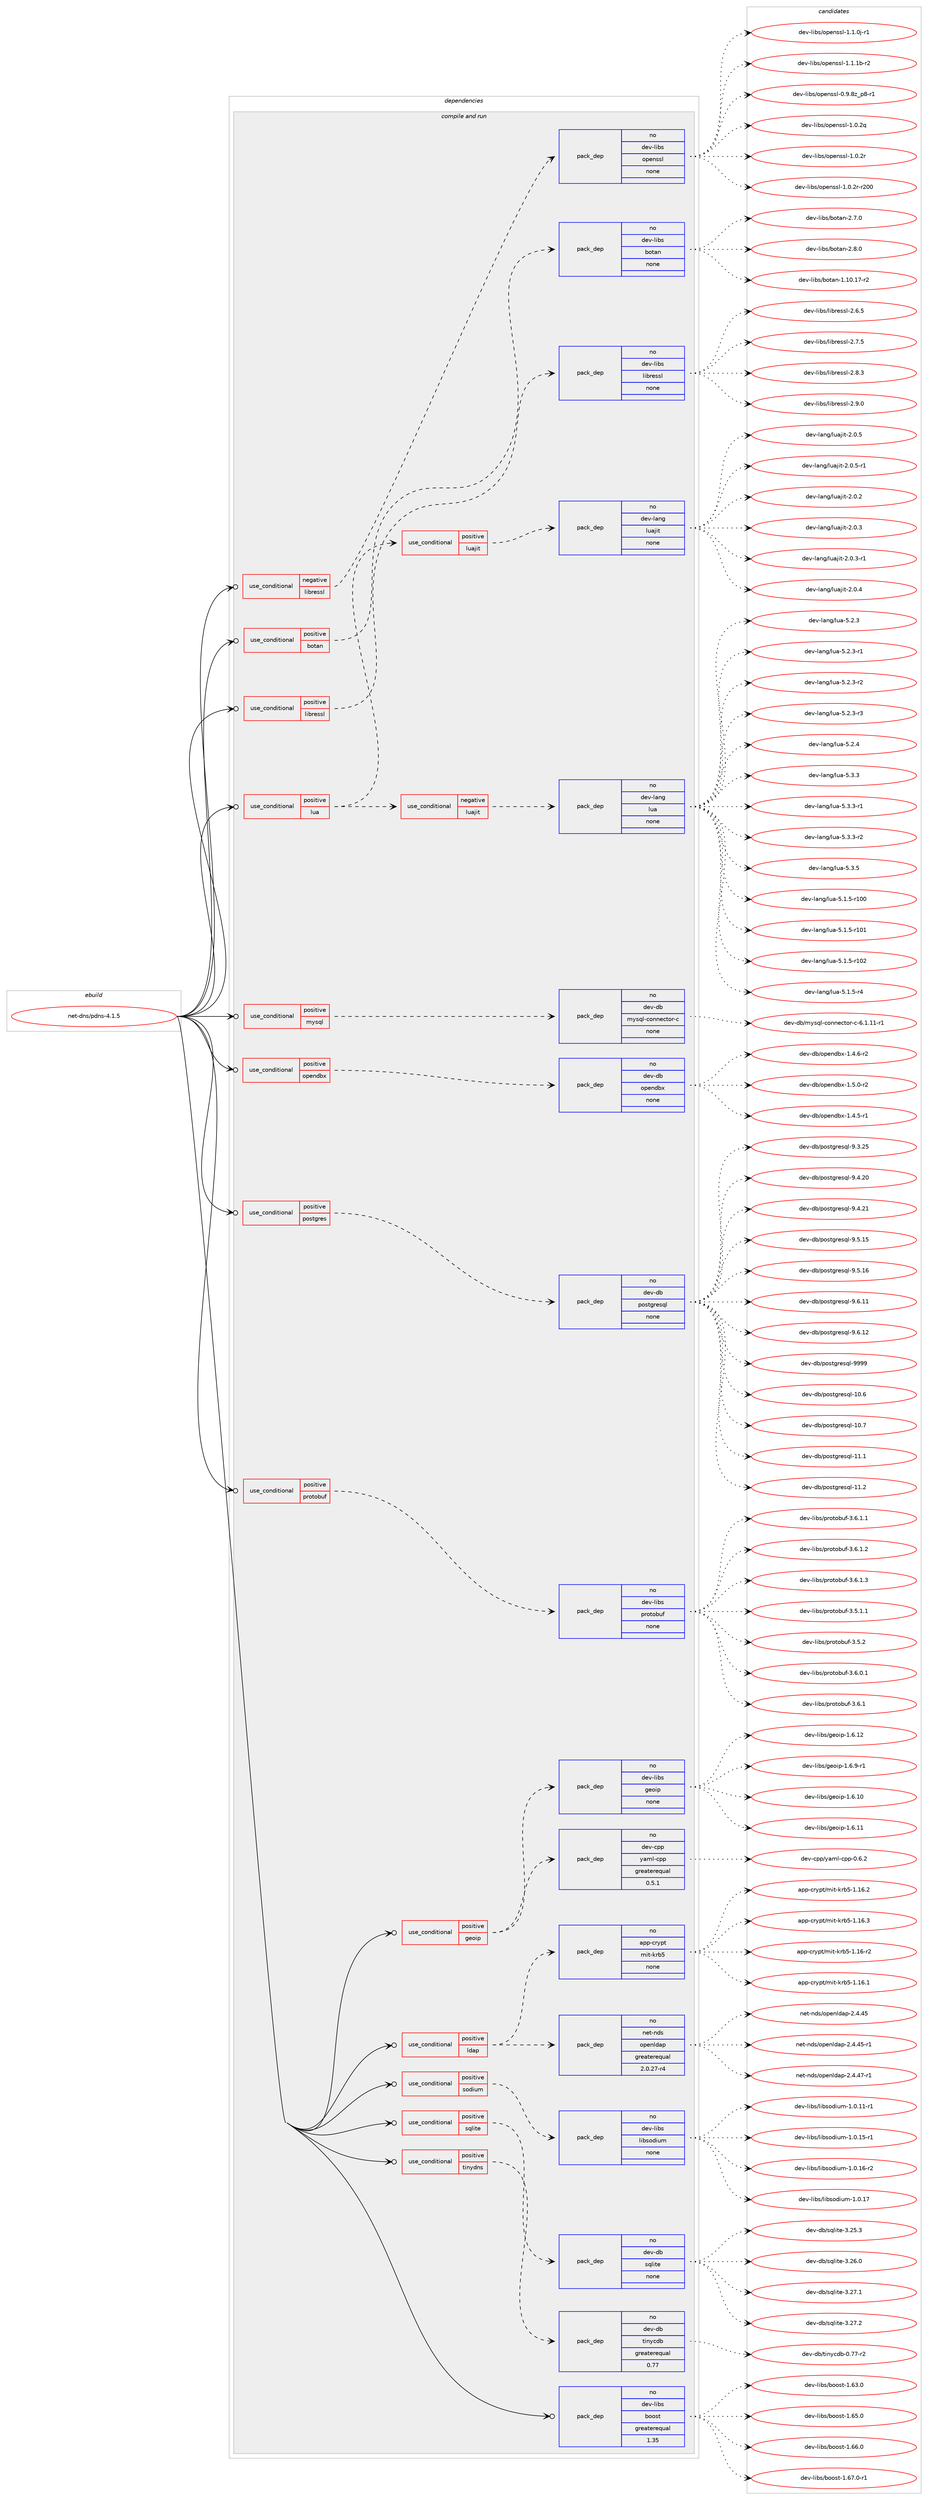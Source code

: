 digraph prolog {

# *************
# Graph options
# *************

newrank=true;
concentrate=true;
compound=true;
graph [rankdir=LR,fontname=Helvetica,fontsize=10,ranksep=1.5];#, ranksep=2.5, nodesep=0.2];
edge  [arrowhead=vee];
node  [fontname=Helvetica,fontsize=10];

# **********
# The ebuild
# **********

subgraph cluster_leftcol {
color=gray;
rank=same;
label=<<i>ebuild</i>>;
id [label="net-dns/pdns-4.1.5", color=red, width=4, href="../net-dns/pdns-4.1.5.svg"];
}

# ****************
# The dependencies
# ****************

subgraph cluster_midcol {
color=gray;
label=<<i>dependencies</i>>;
subgraph cluster_compile {
fillcolor="#eeeeee";
style=filled;
label=<<i>compile</i>>;
}
subgraph cluster_compileandrun {
fillcolor="#eeeeee";
style=filled;
label=<<i>compile and run</i>>;
subgraph cond444028 {
dependency1651117 [label=<<TABLE BORDER="0" CELLBORDER="1" CELLSPACING="0" CELLPADDING="4"><TR><TD ROWSPAN="3" CELLPADDING="10">use_conditional</TD></TR><TR><TD>negative</TD></TR><TR><TD>libressl</TD></TR></TABLE>>, shape=none, color=red];
subgraph pack1180353 {
dependency1651118 [label=<<TABLE BORDER="0" CELLBORDER="1" CELLSPACING="0" CELLPADDING="4" WIDTH="220"><TR><TD ROWSPAN="6" CELLPADDING="30">pack_dep</TD></TR><TR><TD WIDTH="110">no</TD></TR><TR><TD>dev-libs</TD></TR><TR><TD>openssl</TD></TR><TR><TD>none</TD></TR><TR><TD></TD></TR></TABLE>>, shape=none, color=blue];
}
dependency1651117:e -> dependency1651118:w [weight=20,style="dashed",arrowhead="vee"];
}
id:e -> dependency1651117:w [weight=20,style="solid",arrowhead="odotvee"];
subgraph cond444029 {
dependency1651119 [label=<<TABLE BORDER="0" CELLBORDER="1" CELLSPACING="0" CELLPADDING="4"><TR><TD ROWSPAN="3" CELLPADDING="10">use_conditional</TD></TR><TR><TD>positive</TD></TR><TR><TD>botan</TD></TR></TABLE>>, shape=none, color=red];
subgraph pack1180354 {
dependency1651120 [label=<<TABLE BORDER="0" CELLBORDER="1" CELLSPACING="0" CELLPADDING="4" WIDTH="220"><TR><TD ROWSPAN="6" CELLPADDING="30">pack_dep</TD></TR><TR><TD WIDTH="110">no</TD></TR><TR><TD>dev-libs</TD></TR><TR><TD>botan</TD></TR><TR><TD>none</TD></TR><TR><TD></TD></TR></TABLE>>, shape=none, color=blue];
}
dependency1651119:e -> dependency1651120:w [weight=20,style="dashed",arrowhead="vee"];
}
id:e -> dependency1651119:w [weight=20,style="solid",arrowhead="odotvee"];
subgraph cond444030 {
dependency1651121 [label=<<TABLE BORDER="0" CELLBORDER="1" CELLSPACING="0" CELLPADDING="4"><TR><TD ROWSPAN="3" CELLPADDING="10">use_conditional</TD></TR><TR><TD>positive</TD></TR><TR><TD>geoip</TD></TR></TABLE>>, shape=none, color=red];
subgraph pack1180355 {
dependency1651122 [label=<<TABLE BORDER="0" CELLBORDER="1" CELLSPACING="0" CELLPADDING="4" WIDTH="220"><TR><TD ROWSPAN="6" CELLPADDING="30">pack_dep</TD></TR><TR><TD WIDTH="110">no</TD></TR><TR><TD>dev-cpp</TD></TR><TR><TD>yaml-cpp</TD></TR><TR><TD>greaterequal</TD></TR><TR><TD>0.5.1</TD></TR></TABLE>>, shape=none, color=blue];
}
dependency1651121:e -> dependency1651122:w [weight=20,style="dashed",arrowhead="vee"];
subgraph pack1180356 {
dependency1651123 [label=<<TABLE BORDER="0" CELLBORDER="1" CELLSPACING="0" CELLPADDING="4" WIDTH="220"><TR><TD ROWSPAN="6" CELLPADDING="30">pack_dep</TD></TR><TR><TD WIDTH="110">no</TD></TR><TR><TD>dev-libs</TD></TR><TR><TD>geoip</TD></TR><TR><TD>none</TD></TR><TR><TD></TD></TR></TABLE>>, shape=none, color=blue];
}
dependency1651121:e -> dependency1651123:w [weight=20,style="dashed",arrowhead="vee"];
}
id:e -> dependency1651121:w [weight=20,style="solid",arrowhead="odotvee"];
subgraph cond444031 {
dependency1651124 [label=<<TABLE BORDER="0" CELLBORDER="1" CELLSPACING="0" CELLPADDING="4"><TR><TD ROWSPAN="3" CELLPADDING="10">use_conditional</TD></TR><TR><TD>positive</TD></TR><TR><TD>ldap</TD></TR></TABLE>>, shape=none, color=red];
subgraph pack1180357 {
dependency1651125 [label=<<TABLE BORDER="0" CELLBORDER="1" CELLSPACING="0" CELLPADDING="4" WIDTH="220"><TR><TD ROWSPAN="6" CELLPADDING="30">pack_dep</TD></TR><TR><TD WIDTH="110">no</TD></TR><TR><TD>net-nds</TD></TR><TR><TD>openldap</TD></TR><TR><TD>greaterequal</TD></TR><TR><TD>2.0.27-r4</TD></TR></TABLE>>, shape=none, color=blue];
}
dependency1651124:e -> dependency1651125:w [weight=20,style="dashed",arrowhead="vee"];
subgraph pack1180358 {
dependency1651126 [label=<<TABLE BORDER="0" CELLBORDER="1" CELLSPACING="0" CELLPADDING="4" WIDTH="220"><TR><TD ROWSPAN="6" CELLPADDING="30">pack_dep</TD></TR><TR><TD WIDTH="110">no</TD></TR><TR><TD>app-crypt</TD></TR><TR><TD>mit-krb5</TD></TR><TR><TD>none</TD></TR><TR><TD></TD></TR></TABLE>>, shape=none, color=blue];
}
dependency1651124:e -> dependency1651126:w [weight=20,style="dashed",arrowhead="vee"];
}
id:e -> dependency1651124:w [weight=20,style="solid",arrowhead="odotvee"];
subgraph cond444032 {
dependency1651127 [label=<<TABLE BORDER="0" CELLBORDER="1" CELLSPACING="0" CELLPADDING="4"><TR><TD ROWSPAN="3" CELLPADDING="10">use_conditional</TD></TR><TR><TD>positive</TD></TR><TR><TD>libressl</TD></TR></TABLE>>, shape=none, color=red];
subgraph pack1180359 {
dependency1651128 [label=<<TABLE BORDER="0" CELLBORDER="1" CELLSPACING="0" CELLPADDING="4" WIDTH="220"><TR><TD ROWSPAN="6" CELLPADDING="30">pack_dep</TD></TR><TR><TD WIDTH="110">no</TD></TR><TR><TD>dev-libs</TD></TR><TR><TD>libressl</TD></TR><TR><TD>none</TD></TR><TR><TD></TD></TR></TABLE>>, shape=none, color=blue];
}
dependency1651127:e -> dependency1651128:w [weight=20,style="dashed",arrowhead="vee"];
}
id:e -> dependency1651127:w [weight=20,style="solid",arrowhead="odotvee"];
subgraph cond444033 {
dependency1651129 [label=<<TABLE BORDER="0" CELLBORDER="1" CELLSPACING="0" CELLPADDING="4"><TR><TD ROWSPAN="3" CELLPADDING="10">use_conditional</TD></TR><TR><TD>positive</TD></TR><TR><TD>lua</TD></TR></TABLE>>, shape=none, color=red];
subgraph cond444034 {
dependency1651130 [label=<<TABLE BORDER="0" CELLBORDER="1" CELLSPACING="0" CELLPADDING="4"><TR><TD ROWSPAN="3" CELLPADDING="10">use_conditional</TD></TR><TR><TD>negative</TD></TR><TR><TD>luajit</TD></TR></TABLE>>, shape=none, color=red];
subgraph pack1180360 {
dependency1651131 [label=<<TABLE BORDER="0" CELLBORDER="1" CELLSPACING="0" CELLPADDING="4" WIDTH="220"><TR><TD ROWSPAN="6" CELLPADDING="30">pack_dep</TD></TR><TR><TD WIDTH="110">no</TD></TR><TR><TD>dev-lang</TD></TR><TR><TD>lua</TD></TR><TR><TD>none</TD></TR><TR><TD></TD></TR></TABLE>>, shape=none, color=blue];
}
dependency1651130:e -> dependency1651131:w [weight=20,style="dashed",arrowhead="vee"];
}
dependency1651129:e -> dependency1651130:w [weight=20,style="dashed",arrowhead="vee"];
subgraph cond444035 {
dependency1651132 [label=<<TABLE BORDER="0" CELLBORDER="1" CELLSPACING="0" CELLPADDING="4"><TR><TD ROWSPAN="3" CELLPADDING="10">use_conditional</TD></TR><TR><TD>positive</TD></TR><TR><TD>luajit</TD></TR></TABLE>>, shape=none, color=red];
subgraph pack1180361 {
dependency1651133 [label=<<TABLE BORDER="0" CELLBORDER="1" CELLSPACING="0" CELLPADDING="4" WIDTH="220"><TR><TD ROWSPAN="6" CELLPADDING="30">pack_dep</TD></TR><TR><TD WIDTH="110">no</TD></TR><TR><TD>dev-lang</TD></TR><TR><TD>luajit</TD></TR><TR><TD>none</TD></TR><TR><TD></TD></TR></TABLE>>, shape=none, color=blue];
}
dependency1651132:e -> dependency1651133:w [weight=20,style="dashed",arrowhead="vee"];
}
dependency1651129:e -> dependency1651132:w [weight=20,style="dashed",arrowhead="vee"];
}
id:e -> dependency1651129:w [weight=20,style="solid",arrowhead="odotvee"];
subgraph cond444036 {
dependency1651134 [label=<<TABLE BORDER="0" CELLBORDER="1" CELLSPACING="0" CELLPADDING="4"><TR><TD ROWSPAN="3" CELLPADDING="10">use_conditional</TD></TR><TR><TD>positive</TD></TR><TR><TD>mysql</TD></TR></TABLE>>, shape=none, color=red];
subgraph pack1180362 {
dependency1651135 [label=<<TABLE BORDER="0" CELLBORDER="1" CELLSPACING="0" CELLPADDING="4" WIDTH="220"><TR><TD ROWSPAN="6" CELLPADDING="30">pack_dep</TD></TR><TR><TD WIDTH="110">no</TD></TR><TR><TD>dev-db</TD></TR><TR><TD>mysql-connector-c</TD></TR><TR><TD>none</TD></TR><TR><TD></TD></TR></TABLE>>, shape=none, color=blue];
}
dependency1651134:e -> dependency1651135:w [weight=20,style="dashed",arrowhead="vee"];
}
id:e -> dependency1651134:w [weight=20,style="solid",arrowhead="odotvee"];
subgraph cond444037 {
dependency1651136 [label=<<TABLE BORDER="0" CELLBORDER="1" CELLSPACING="0" CELLPADDING="4"><TR><TD ROWSPAN="3" CELLPADDING="10">use_conditional</TD></TR><TR><TD>positive</TD></TR><TR><TD>opendbx</TD></TR></TABLE>>, shape=none, color=red];
subgraph pack1180363 {
dependency1651137 [label=<<TABLE BORDER="0" CELLBORDER="1" CELLSPACING="0" CELLPADDING="4" WIDTH="220"><TR><TD ROWSPAN="6" CELLPADDING="30">pack_dep</TD></TR><TR><TD WIDTH="110">no</TD></TR><TR><TD>dev-db</TD></TR><TR><TD>opendbx</TD></TR><TR><TD>none</TD></TR><TR><TD></TD></TR></TABLE>>, shape=none, color=blue];
}
dependency1651136:e -> dependency1651137:w [weight=20,style="dashed",arrowhead="vee"];
}
id:e -> dependency1651136:w [weight=20,style="solid",arrowhead="odotvee"];
subgraph cond444038 {
dependency1651138 [label=<<TABLE BORDER="0" CELLBORDER="1" CELLSPACING="0" CELLPADDING="4"><TR><TD ROWSPAN="3" CELLPADDING="10">use_conditional</TD></TR><TR><TD>positive</TD></TR><TR><TD>postgres</TD></TR></TABLE>>, shape=none, color=red];
subgraph pack1180364 {
dependency1651139 [label=<<TABLE BORDER="0" CELLBORDER="1" CELLSPACING="0" CELLPADDING="4" WIDTH="220"><TR><TD ROWSPAN="6" CELLPADDING="30">pack_dep</TD></TR><TR><TD WIDTH="110">no</TD></TR><TR><TD>dev-db</TD></TR><TR><TD>postgresql</TD></TR><TR><TD>none</TD></TR><TR><TD></TD></TR></TABLE>>, shape=none, color=blue];
}
dependency1651138:e -> dependency1651139:w [weight=20,style="dashed",arrowhead="vee"];
}
id:e -> dependency1651138:w [weight=20,style="solid",arrowhead="odotvee"];
subgraph cond444039 {
dependency1651140 [label=<<TABLE BORDER="0" CELLBORDER="1" CELLSPACING="0" CELLPADDING="4"><TR><TD ROWSPAN="3" CELLPADDING="10">use_conditional</TD></TR><TR><TD>positive</TD></TR><TR><TD>protobuf</TD></TR></TABLE>>, shape=none, color=red];
subgraph pack1180365 {
dependency1651141 [label=<<TABLE BORDER="0" CELLBORDER="1" CELLSPACING="0" CELLPADDING="4" WIDTH="220"><TR><TD ROWSPAN="6" CELLPADDING="30">pack_dep</TD></TR><TR><TD WIDTH="110">no</TD></TR><TR><TD>dev-libs</TD></TR><TR><TD>protobuf</TD></TR><TR><TD>none</TD></TR><TR><TD></TD></TR></TABLE>>, shape=none, color=blue];
}
dependency1651140:e -> dependency1651141:w [weight=20,style="dashed",arrowhead="vee"];
}
id:e -> dependency1651140:w [weight=20,style="solid",arrowhead="odotvee"];
subgraph cond444040 {
dependency1651142 [label=<<TABLE BORDER="0" CELLBORDER="1" CELLSPACING="0" CELLPADDING="4"><TR><TD ROWSPAN="3" CELLPADDING="10">use_conditional</TD></TR><TR><TD>positive</TD></TR><TR><TD>sodium</TD></TR></TABLE>>, shape=none, color=red];
subgraph pack1180366 {
dependency1651143 [label=<<TABLE BORDER="0" CELLBORDER="1" CELLSPACING="0" CELLPADDING="4" WIDTH="220"><TR><TD ROWSPAN="6" CELLPADDING="30">pack_dep</TD></TR><TR><TD WIDTH="110">no</TD></TR><TR><TD>dev-libs</TD></TR><TR><TD>libsodium</TD></TR><TR><TD>none</TD></TR><TR><TD></TD></TR></TABLE>>, shape=none, color=blue];
}
dependency1651142:e -> dependency1651143:w [weight=20,style="dashed",arrowhead="vee"];
}
id:e -> dependency1651142:w [weight=20,style="solid",arrowhead="odotvee"];
subgraph cond444041 {
dependency1651144 [label=<<TABLE BORDER="0" CELLBORDER="1" CELLSPACING="0" CELLPADDING="4"><TR><TD ROWSPAN="3" CELLPADDING="10">use_conditional</TD></TR><TR><TD>positive</TD></TR><TR><TD>sqlite</TD></TR></TABLE>>, shape=none, color=red];
subgraph pack1180367 {
dependency1651145 [label=<<TABLE BORDER="0" CELLBORDER="1" CELLSPACING="0" CELLPADDING="4" WIDTH="220"><TR><TD ROWSPAN="6" CELLPADDING="30">pack_dep</TD></TR><TR><TD WIDTH="110">no</TD></TR><TR><TD>dev-db</TD></TR><TR><TD>sqlite</TD></TR><TR><TD>none</TD></TR><TR><TD></TD></TR></TABLE>>, shape=none, color=blue];
}
dependency1651144:e -> dependency1651145:w [weight=20,style="dashed",arrowhead="vee"];
}
id:e -> dependency1651144:w [weight=20,style="solid",arrowhead="odotvee"];
subgraph cond444042 {
dependency1651146 [label=<<TABLE BORDER="0" CELLBORDER="1" CELLSPACING="0" CELLPADDING="4"><TR><TD ROWSPAN="3" CELLPADDING="10">use_conditional</TD></TR><TR><TD>positive</TD></TR><TR><TD>tinydns</TD></TR></TABLE>>, shape=none, color=red];
subgraph pack1180368 {
dependency1651147 [label=<<TABLE BORDER="0" CELLBORDER="1" CELLSPACING="0" CELLPADDING="4" WIDTH="220"><TR><TD ROWSPAN="6" CELLPADDING="30">pack_dep</TD></TR><TR><TD WIDTH="110">no</TD></TR><TR><TD>dev-db</TD></TR><TR><TD>tinycdb</TD></TR><TR><TD>greaterequal</TD></TR><TR><TD>0.77</TD></TR></TABLE>>, shape=none, color=blue];
}
dependency1651146:e -> dependency1651147:w [weight=20,style="dashed",arrowhead="vee"];
}
id:e -> dependency1651146:w [weight=20,style="solid",arrowhead="odotvee"];
subgraph pack1180369 {
dependency1651148 [label=<<TABLE BORDER="0" CELLBORDER="1" CELLSPACING="0" CELLPADDING="4" WIDTH="220"><TR><TD ROWSPAN="6" CELLPADDING="30">pack_dep</TD></TR><TR><TD WIDTH="110">no</TD></TR><TR><TD>dev-libs</TD></TR><TR><TD>boost</TD></TR><TR><TD>greaterequal</TD></TR><TR><TD>1.35</TD></TR></TABLE>>, shape=none, color=blue];
}
id:e -> dependency1651148:w [weight=20,style="solid",arrowhead="odotvee"];
}
subgraph cluster_run {
fillcolor="#eeeeee";
style=filled;
label=<<i>run</i>>;
}
}

# **************
# The candidates
# **************

subgraph cluster_choices {
rank=same;
color=gray;
label=<<i>candidates</i>>;

subgraph choice1180353 {
color=black;
nodesep=1;
choice10010111845108105981154711111210111011511510845484657465612295112564511449 [label="dev-libs/openssl-0.9.8z_p8-r1", color=red, width=4,href="../dev-libs/openssl-0.9.8z_p8-r1.svg"];
choice100101118451081059811547111112101110115115108454946484650113 [label="dev-libs/openssl-1.0.2q", color=red, width=4,href="../dev-libs/openssl-1.0.2q.svg"];
choice100101118451081059811547111112101110115115108454946484650114 [label="dev-libs/openssl-1.0.2r", color=red, width=4,href="../dev-libs/openssl-1.0.2r.svg"];
choice10010111845108105981154711111210111011511510845494648465011445114504848 [label="dev-libs/openssl-1.0.2r-r200", color=red, width=4,href="../dev-libs/openssl-1.0.2r-r200.svg"];
choice1001011184510810598115471111121011101151151084549464946481064511449 [label="dev-libs/openssl-1.1.0j-r1", color=red, width=4,href="../dev-libs/openssl-1.1.0j-r1.svg"];
choice100101118451081059811547111112101110115115108454946494649984511450 [label="dev-libs/openssl-1.1.1b-r2", color=red, width=4,href="../dev-libs/openssl-1.1.1b-r2.svg"];
dependency1651118:e -> choice10010111845108105981154711111210111011511510845484657465612295112564511449:w [style=dotted,weight="100"];
dependency1651118:e -> choice100101118451081059811547111112101110115115108454946484650113:w [style=dotted,weight="100"];
dependency1651118:e -> choice100101118451081059811547111112101110115115108454946484650114:w [style=dotted,weight="100"];
dependency1651118:e -> choice10010111845108105981154711111210111011511510845494648465011445114504848:w [style=dotted,weight="100"];
dependency1651118:e -> choice1001011184510810598115471111121011101151151084549464946481064511449:w [style=dotted,weight="100"];
dependency1651118:e -> choice100101118451081059811547111112101110115115108454946494649984511450:w [style=dotted,weight="100"];
}
subgraph choice1180354 {
color=black;
nodesep=1;
choice100101118451081059811547981111169711045494649484649554511450 [label="dev-libs/botan-1.10.17-r2", color=red, width=4,href="../dev-libs/botan-1.10.17-r2.svg"];
choice1001011184510810598115479811111697110455046554648 [label="dev-libs/botan-2.7.0", color=red, width=4,href="../dev-libs/botan-2.7.0.svg"];
choice1001011184510810598115479811111697110455046564648 [label="dev-libs/botan-2.8.0", color=red, width=4,href="../dev-libs/botan-2.8.0.svg"];
dependency1651120:e -> choice100101118451081059811547981111169711045494649484649554511450:w [style=dotted,weight="100"];
dependency1651120:e -> choice1001011184510810598115479811111697110455046554648:w [style=dotted,weight="100"];
dependency1651120:e -> choice1001011184510810598115479811111697110455046564648:w [style=dotted,weight="100"];
}
subgraph choice1180355 {
color=black;
nodesep=1;
choice100101118459911211247121971091084599112112454846544650 [label="dev-cpp/yaml-cpp-0.6.2", color=red, width=4,href="../dev-cpp/yaml-cpp-0.6.2.svg"];
dependency1651122:e -> choice100101118459911211247121971091084599112112454846544650:w [style=dotted,weight="100"];
}
subgraph choice1180356 {
color=black;
nodesep=1;
choice10010111845108105981154710310111110511245494654464948 [label="dev-libs/geoip-1.6.10", color=red, width=4,href="../dev-libs/geoip-1.6.10.svg"];
choice10010111845108105981154710310111110511245494654464949 [label="dev-libs/geoip-1.6.11", color=red, width=4,href="../dev-libs/geoip-1.6.11.svg"];
choice10010111845108105981154710310111110511245494654464950 [label="dev-libs/geoip-1.6.12", color=red, width=4,href="../dev-libs/geoip-1.6.12.svg"];
choice1001011184510810598115471031011111051124549465446574511449 [label="dev-libs/geoip-1.6.9-r1", color=red, width=4,href="../dev-libs/geoip-1.6.9-r1.svg"];
dependency1651123:e -> choice10010111845108105981154710310111110511245494654464948:w [style=dotted,weight="100"];
dependency1651123:e -> choice10010111845108105981154710310111110511245494654464949:w [style=dotted,weight="100"];
dependency1651123:e -> choice10010111845108105981154710310111110511245494654464950:w [style=dotted,weight="100"];
dependency1651123:e -> choice1001011184510810598115471031011111051124549465446574511449:w [style=dotted,weight="100"];
}
subgraph choice1180357 {
color=black;
nodesep=1;
choice11010111645110100115471111121011101081009711245504652465253 [label="net-nds/openldap-2.4.45", color=red, width=4,href="../net-nds/openldap-2.4.45.svg"];
choice110101116451101001154711111210111010810097112455046524652534511449 [label="net-nds/openldap-2.4.45-r1", color=red, width=4,href="../net-nds/openldap-2.4.45-r1.svg"];
choice110101116451101001154711111210111010810097112455046524652554511449 [label="net-nds/openldap-2.4.47-r1", color=red, width=4,href="../net-nds/openldap-2.4.47-r1.svg"];
dependency1651125:e -> choice11010111645110100115471111121011101081009711245504652465253:w [style=dotted,weight="100"];
dependency1651125:e -> choice110101116451101001154711111210111010810097112455046524652534511449:w [style=dotted,weight="100"];
dependency1651125:e -> choice110101116451101001154711111210111010810097112455046524652554511449:w [style=dotted,weight="100"];
}
subgraph choice1180358 {
color=black;
nodesep=1;
choice9711211245991141211121164710910511645107114985345494649544511450 [label="app-crypt/mit-krb5-1.16-r2", color=red, width=4,href="../app-crypt/mit-krb5-1.16-r2.svg"];
choice9711211245991141211121164710910511645107114985345494649544649 [label="app-crypt/mit-krb5-1.16.1", color=red, width=4,href="../app-crypt/mit-krb5-1.16.1.svg"];
choice9711211245991141211121164710910511645107114985345494649544650 [label="app-crypt/mit-krb5-1.16.2", color=red, width=4,href="../app-crypt/mit-krb5-1.16.2.svg"];
choice9711211245991141211121164710910511645107114985345494649544651 [label="app-crypt/mit-krb5-1.16.3", color=red, width=4,href="../app-crypt/mit-krb5-1.16.3.svg"];
dependency1651126:e -> choice9711211245991141211121164710910511645107114985345494649544511450:w [style=dotted,weight="100"];
dependency1651126:e -> choice9711211245991141211121164710910511645107114985345494649544649:w [style=dotted,weight="100"];
dependency1651126:e -> choice9711211245991141211121164710910511645107114985345494649544650:w [style=dotted,weight="100"];
dependency1651126:e -> choice9711211245991141211121164710910511645107114985345494649544651:w [style=dotted,weight="100"];
}
subgraph choice1180359 {
color=black;
nodesep=1;
choice10010111845108105981154710810598114101115115108455046544653 [label="dev-libs/libressl-2.6.5", color=red, width=4,href="../dev-libs/libressl-2.6.5.svg"];
choice10010111845108105981154710810598114101115115108455046554653 [label="dev-libs/libressl-2.7.5", color=red, width=4,href="../dev-libs/libressl-2.7.5.svg"];
choice10010111845108105981154710810598114101115115108455046564651 [label="dev-libs/libressl-2.8.3", color=red, width=4,href="../dev-libs/libressl-2.8.3.svg"];
choice10010111845108105981154710810598114101115115108455046574648 [label="dev-libs/libressl-2.9.0", color=red, width=4,href="../dev-libs/libressl-2.9.0.svg"];
dependency1651128:e -> choice10010111845108105981154710810598114101115115108455046544653:w [style=dotted,weight="100"];
dependency1651128:e -> choice10010111845108105981154710810598114101115115108455046554653:w [style=dotted,weight="100"];
dependency1651128:e -> choice10010111845108105981154710810598114101115115108455046564651:w [style=dotted,weight="100"];
dependency1651128:e -> choice10010111845108105981154710810598114101115115108455046574648:w [style=dotted,weight="100"];
}
subgraph choice1180360 {
color=black;
nodesep=1;
choice1001011184510897110103471081179745534649465345114494848 [label="dev-lang/lua-5.1.5-r100", color=red, width=4,href="../dev-lang/lua-5.1.5-r100.svg"];
choice1001011184510897110103471081179745534649465345114494849 [label="dev-lang/lua-5.1.5-r101", color=red, width=4,href="../dev-lang/lua-5.1.5-r101.svg"];
choice1001011184510897110103471081179745534649465345114494850 [label="dev-lang/lua-5.1.5-r102", color=red, width=4,href="../dev-lang/lua-5.1.5-r102.svg"];
choice100101118451089711010347108117974553464946534511452 [label="dev-lang/lua-5.1.5-r4", color=red, width=4,href="../dev-lang/lua-5.1.5-r4.svg"];
choice10010111845108971101034710811797455346504651 [label="dev-lang/lua-5.2.3", color=red, width=4,href="../dev-lang/lua-5.2.3.svg"];
choice100101118451089711010347108117974553465046514511449 [label="dev-lang/lua-5.2.3-r1", color=red, width=4,href="../dev-lang/lua-5.2.3-r1.svg"];
choice100101118451089711010347108117974553465046514511450 [label="dev-lang/lua-5.2.3-r2", color=red, width=4,href="../dev-lang/lua-5.2.3-r2.svg"];
choice100101118451089711010347108117974553465046514511451 [label="dev-lang/lua-5.2.3-r3", color=red, width=4,href="../dev-lang/lua-5.2.3-r3.svg"];
choice10010111845108971101034710811797455346504652 [label="dev-lang/lua-5.2.4", color=red, width=4,href="../dev-lang/lua-5.2.4.svg"];
choice10010111845108971101034710811797455346514651 [label="dev-lang/lua-5.3.3", color=red, width=4,href="../dev-lang/lua-5.3.3.svg"];
choice100101118451089711010347108117974553465146514511449 [label="dev-lang/lua-5.3.3-r1", color=red, width=4,href="../dev-lang/lua-5.3.3-r1.svg"];
choice100101118451089711010347108117974553465146514511450 [label="dev-lang/lua-5.3.3-r2", color=red, width=4,href="../dev-lang/lua-5.3.3-r2.svg"];
choice10010111845108971101034710811797455346514653 [label="dev-lang/lua-5.3.5", color=red, width=4,href="../dev-lang/lua-5.3.5.svg"];
dependency1651131:e -> choice1001011184510897110103471081179745534649465345114494848:w [style=dotted,weight="100"];
dependency1651131:e -> choice1001011184510897110103471081179745534649465345114494849:w [style=dotted,weight="100"];
dependency1651131:e -> choice1001011184510897110103471081179745534649465345114494850:w [style=dotted,weight="100"];
dependency1651131:e -> choice100101118451089711010347108117974553464946534511452:w [style=dotted,weight="100"];
dependency1651131:e -> choice10010111845108971101034710811797455346504651:w [style=dotted,weight="100"];
dependency1651131:e -> choice100101118451089711010347108117974553465046514511449:w [style=dotted,weight="100"];
dependency1651131:e -> choice100101118451089711010347108117974553465046514511450:w [style=dotted,weight="100"];
dependency1651131:e -> choice100101118451089711010347108117974553465046514511451:w [style=dotted,weight="100"];
dependency1651131:e -> choice10010111845108971101034710811797455346504652:w [style=dotted,weight="100"];
dependency1651131:e -> choice10010111845108971101034710811797455346514651:w [style=dotted,weight="100"];
dependency1651131:e -> choice100101118451089711010347108117974553465146514511449:w [style=dotted,weight="100"];
dependency1651131:e -> choice100101118451089711010347108117974553465146514511450:w [style=dotted,weight="100"];
dependency1651131:e -> choice10010111845108971101034710811797455346514653:w [style=dotted,weight="100"];
}
subgraph choice1180361 {
color=black;
nodesep=1;
choice10010111845108971101034710811797106105116455046484650 [label="dev-lang/luajit-2.0.2", color=red, width=4,href="../dev-lang/luajit-2.0.2.svg"];
choice10010111845108971101034710811797106105116455046484651 [label="dev-lang/luajit-2.0.3", color=red, width=4,href="../dev-lang/luajit-2.0.3.svg"];
choice100101118451089711010347108117971061051164550464846514511449 [label="dev-lang/luajit-2.0.3-r1", color=red, width=4,href="../dev-lang/luajit-2.0.3-r1.svg"];
choice10010111845108971101034710811797106105116455046484652 [label="dev-lang/luajit-2.0.4", color=red, width=4,href="../dev-lang/luajit-2.0.4.svg"];
choice10010111845108971101034710811797106105116455046484653 [label="dev-lang/luajit-2.0.5", color=red, width=4,href="../dev-lang/luajit-2.0.5.svg"];
choice100101118451089711010347108117971061051164550464846534511449 [label="dev-lang/luajit-2.0.5-r1", color=red, width=4,href="../dev-lang/luajit-2.0.5-r1.svg"];
dependency1651133:e -> choice10010111845108971101034710811797106105116455046484650:w [style=dotted,weight="100"];
dependency1651133:e -> choice10010111845108971101034710811797106105116455046484651:w [style=dotted,weight="100"];
dependency1651133:e -> choice100101118451089711010347108117971061051164550464846514511449:w [style=dotted,weight="100"];
dependency1651133:e -> choice10010111845108971101034710811797106105116455046484652:w [style=dotted,weight="100"];
dependency1651133:e -> choice10010111845108971101034710811797106105116455046484653:w [style=dotted,weight="100"];
dependency1651133:e -> choice100101118451089711010347108117971061051164550464846534511449:w [style=dotted,weight="100"];
}
subgraph choice1180362 {
color=black;
nodesep=1;
choice1001011184510098471091211151131084599111110110101991161111144599455446494649494511449 [label="dev-db/mysql-connector-c-6.1.11-r1", color=red, width=4,href="../dev-db/mysql-connector-c-6.1.11-r1.svg"];
dependency1651135:e -> choice1001011184510098471091211151131084599111110110101991161111144599455446494649494511449:w [style=dotted,weight="100"];
}
subgraph choice1180363 {
color=black;
nodesep=1;
choice100101118451009847111112101110100981204549465246534511449 [label="dev-db/opendbx-1.4.5-r1", color=red, width=4,href="../dev-db/opendbx-1.4.5-r1.svg"];
choice100101118451009847111112101110100981204549465246544511450 [label="dev-db/opendbx-1.4.6-r2", color=red, width=4,href="../dev-db/opendbx-1.4.6-r2.svg"];
choice100101118451009847111112101110100981204549465346484511450 [label="dev-db/opendbx-1.5.0-r2", color=red, width=4,href="../dev-db/opendbx-1.5.0-r2.svg"];
dependency1651137:e -> choice100101118451009847111112101110100981204549465246534511449:w [style=dotted,weight="100"];
dependency1651137:e -> choice100101118451009847111112101110100981204549465246544511450:w [style=dotted,weight="100"];
dependency1651137:e -> choice100101118451009847111112101110100981204549465346484511450:w [style=dotted,weight="100"];
}
subgraph choice1180364 {
color=black;
nodesep=1;
choice1001011184510098471121111151161031141011151131084549484654 [label="dev-db/postgresql-10.6", color=red, width=4,href="../dev-db/postgresql-10.6.svg"];
choice1001011184510098471121111151161031141011151131084549484655 [label="dev-db/postgresql-10.7", color=red, width=4,href="../dev-db/postgresql-10.7.svg"];
choice1001011184510098471121111151161031141011151131084549494649 [label="dev-db/postgresql-11.1", color=red, width=4,href="../dev-db/postgresql-11.1.svg"];
choice1001011184510098471121111151161031141011151131084549494650 [label="dev-db/postgresql-11.2", color=red, width=4,href="../dev-db/postgresql-11.2.svg"];
choice10010111845100984711211111511610311410111511310845574651465053 [label="dev-db/postgresql-9.3.25", color=red, width=4,href="../dev-db/postgresql-9.3.25.svg"];
choice10010111845100984711211111511610311410111511310845574652465048 [label="dev-db/postgresql-9.4.20", color=red, width=4,href="../dev-db/postgresql-9.4.20.svg"];
choice10010111845100984711211111511610311410111511310845574652465049 [label="dev-db/postgresql-9.4.21", color=red, width=4,href="../dev-db/postgresql-9.4.21.svg"];
choice10010111845100984711211111511610311410111511310845574653464953 [label="dev-db/postgresql-9.5.15", color=red, width=4,href="../dev-db/postgresql-9.5.15.svg"];
choice10010111845100984711211111511610311410111511310845574653464954 [label="dev-db/postgresql-9.5.16", color=red, width=4,href="../dev-db/postgresql-9.5.16.svg"];
choice10010111845100984711211111511610311410111511310845574654464949 [label="dev-db/postgresql-9.6.11", color=red, width=4,href="../dev-db/postgresql-9.6.11.svg"];
choice10010111845100984711211111511610311410111511310845574654464950 [label="dev-db/postgresql-9.6.12", color=red, width=4,href="../dev-db/postgresql-9.6.12.svg"];
choice1001011184510098471121111151161031141011151131084557575757 [label="dev-db/postgresql-9999", color=red, width=4,href="../dev-db/postgresql-9999.svg"];
dependency1651139:e -> choice1001011184510098471121111151161031141011151131084549484654:w [style=dotted,weight="100"];
dependency1651139:e -> choice1001011184510098471121111151161031141011151131084549484655:w [style=dotted,weight="100"];
dependency1651139:e -> choice1001011184510098471121111151161031141011151131084549494649:w [style=dotted,weight="100"];
dependency1651139:e -> choice1001011184510098471121111151161031141011151131084549494650:w [style=dotted,weight="100"];
dependency1651139:e -> choice10010111845100984711211111511610311410111511310845574651465053:w [style=dotted,weight="100"];
dependency1651139:e -> choice10010111845100984711211111511610311410111511310845574652465048:w [style=dotted,weight="100"];
dependency1651139:e -> choice10010111845100984711211111511610311410111511310845574652465049:w [style=dotted,weight="100"];
dependency1651139:e -> choice10010111845100984711211111511610311410111511310845574653464953:w [style=dotted,weight="100"];
dependency1651139:e -> choice10010111845100984711211111511610311410111511310845574653464954:w [style=dotted,weight="100"];
dependency1651139:e -> choice10010111845100984711211111511610311410111511310845574654464949:w [style=dotted,weight="100"];
dependency1651139:e -> choice10010111845100984711211111511610311410111511310845574654464950:w [style=dotted,weight="100"];
dependency1651139:e -> choice1001011184510098471121111151161031141011151131084557575757:w [style=dotted,weight="100"];
}
subgraph choice1180365 {
color=black;
nodesep=1;
choice100101118451081059811547112114111116111981171024551465346494649 [label="dev-libs/protobuf-3.5.1.1", color=red, width=4,href="../dev-libs/protobuf-3.5.1.1.svg"];
choice10010111845108105981154711211411111611198117102455146534650 [label="dev-libs/protobuf-3.5.2", color=red, width=4,href="../dev-libs/protobuf-3.5.2.svg"];
choice100101118451081059811547112114111116111981171024551465446484649 [label="dev-libs/protobuf-3.6.0.1", color=red, width=4,href="../dev-libs/protobuf-3.6.0.1.svg"];
choice10010111845108105981154711211411111611198117102455146544649 [label="dev-libs/protobuf-3.6.1", color=red, width=4,href="../dev-libs/protobuf-3.6.1.svg"];
choice100101118451081059811547112114111116111981171024551465446494649 [label="dev-libs/protobuf-3.6.1.1", color=red, width=4,href="../dev-libs/protobuf-3.6.1.1.svg"];
choice100101118451081059811547112114111116111981171024551465446494650 [label="dev-libs/protobuf-3.6.1.2", color=red, width=4,href="../dev-libs/protobuf-3.6.1.2.svg"];
choice100101118451081059811547112114111116111981171024551465446494651 [label="dev-libs/protobuf-3.6.1.3", color=red, width=4,href="../dev-libs/protobuf-3.6.1.3.svg"];
dependency1651141:e -> choice100101118451081059811547112114111116111981171024551465346494649:w [style=dotted,weight="100"];
dependency1651141:e -> choice10010111845108105981154711211411111611198117102455146534650:w [style=dotted,weight="100"];
dependency1651141:e -> choice100101118451081059811547112114111116111981171024551465446484649:w [style=dotted,weight="100"];
dependency1651141:e -> choice10010111845108105981154711211411111611198117102455146544649:w [style=dotted,weight="100"];
dependency1651141:e -> choice100101118451081059811547112114111116111981171024551465446494649:w [style=dotted,weight="100"];
dependency1651141:e -> choice100101118451081059811547112114111116111981171024551465446494650:w [style=dotted,weight="100"];
dependency1651141:e -> choice100101118451081059811547112114111116111981171024551465446494651:w [style=dotted,weight="100"];
}
subgraph choice1180366 {
color=black;
nodesep=1;
choice10010111845108105981154710810598115111100105117109454946484649494511449 [label="dev-libs/libsodium-1.0.11-r1", color=red, width=4,href="../dev-libs/libsodium-1.0.11-r1.svg"];
choice10010111845108105981154710810598115111100105117109454946484649534511449 [label="dev-libs/libsodium-1.0.15-r1", color=red, width=4,href="../dev-libs/libsodium-1.0.15-r1.svg"];
choice10010111845108105981154710810598115111100105117109454946484649544511450 [label="dev-libs/libsodium-1.0.16-r2", color=red, width=4,href="../dev-libs/libsodium-1.0.16-r2.svg"];
choice1001011184510810598115471081059811511110010511710945494648464955 [label="dev-libs/libsodium-1.0.17", color=red, width=4,href="../dev-libs/libsodium-1.0.17.svg"];
dependency1651143:e -> choice10010111845108105981154710810598115111100105117109454946484649494511449:w [style=dotted,weight="100"];
dependency1651143:e -> choice10010111845108105981154710810598115111100105117109454946484649534511449:w [style=dotted,weight="100"];
dependency1651143:e -> choice10010111845108105981154710810598115111100105117109454946484649544511450:w [style=dotted,weight="100"];
dependency1651143:e -> choice1001011184510810598115471081059811511110010511710945494648464955:w [style=dotted,weight="100"];
}
subgraph choice1180367 {
color=black;
nodesep=1;
choice10010111845100984711511310810511610145514650534651 [label="dev-db/sqlite-3.25.3", color=red, width=4,href="../dev-db/sqlite-3.25.3.svg"];
choice10010111845100984711511310810511610145514650544648 [label="dev-db/sqlite-3.26.0", color=red, width=4,href="../dev-db/sqlite-3.26.0.svg"];
choice10010111845100984711511310810511610145514650554649 [label="dev-db/sqlite-3.27.1", color=red, width=4,href="../dev-db/sqlite-3.27.1.svg"];
choice10010111845100984711511310810511610145514650554650 [label="dev-db/sqlite-3.27.2", color=red, width=4,href="../dev-db/sqlite-3.27.2.svg"];
dependency1651145:e -> choice10010111845100984711511310810511610145514650534651:w [style=dotted,weight="100"];
dependency1651145:e -> choice10010111845100984711511310810511610145514650544648:w [style=dotted,weight="100"];
dependency1651145:e -> choice10010111845100984711511310810511610145514650554649:w [style=dotted,weight="100"];
dependency1651145:e -> choice10010111845100984711511310810511610145514650554650:w [style=dotted,weight="100"];
}
subgraph choice1180368 {
color=black;
nodesep=1;
choice100101118451009847116105110121991009845484655554511450 [label="dev-db/tinycdb-0.77-r2", color=red, width=4,href="../dev-db/tinycdb-0.77-r2.svg"];
dependency1651147:e -> choice100101118451009847116105110121991009845484655554511450:w [style=dotted,weight="100"];
}
subgraph choice1180369 {
color=black;
nodesep=1;
choice1001011184510810598115479811111111511645494654514648 [label="dev-libs/boost-1.63.0", color=red, width=4,href="../dev-libs/boost-1.63.0.svg"];
choice1001011184510810598115479811111111511645494654534648 [label="dev-libs/boost-1.65.0", color=red, width=4,href="../dev-libs/boost-1.65.0.svg"];
choice1001011184510810598115479811111111511645494654544648 [label="dev-libs/boost-1.66.0", color=red, width=4,href="../dev-libs/boost-1.66.0.svg"];
choice10010111845108105981154798111111115116454946545546484511449 [label="dev-libs/boost-1.67.0-r1", color=red, width=4,href="../dev-libs/boost-1.67.0-r1.svg"];
dependency1651148:e -> choice1001011184510810598115479811111111511645494654514648:w [style=dotted,weight="100"];
dependency1651148:e -> choice1001011184510810598115479811111111511645494654534648:w [style=dotted,weight="100"];
dependency1651148:e -> choice1001011184510810598115479811111111511645494654544648:w [style=dotted,weight="100"];
dependency1651148:e -> choice10010111845108105981154798111111115116454946545546484511449:w [style=dotted,weight="100"];
}
}

}
